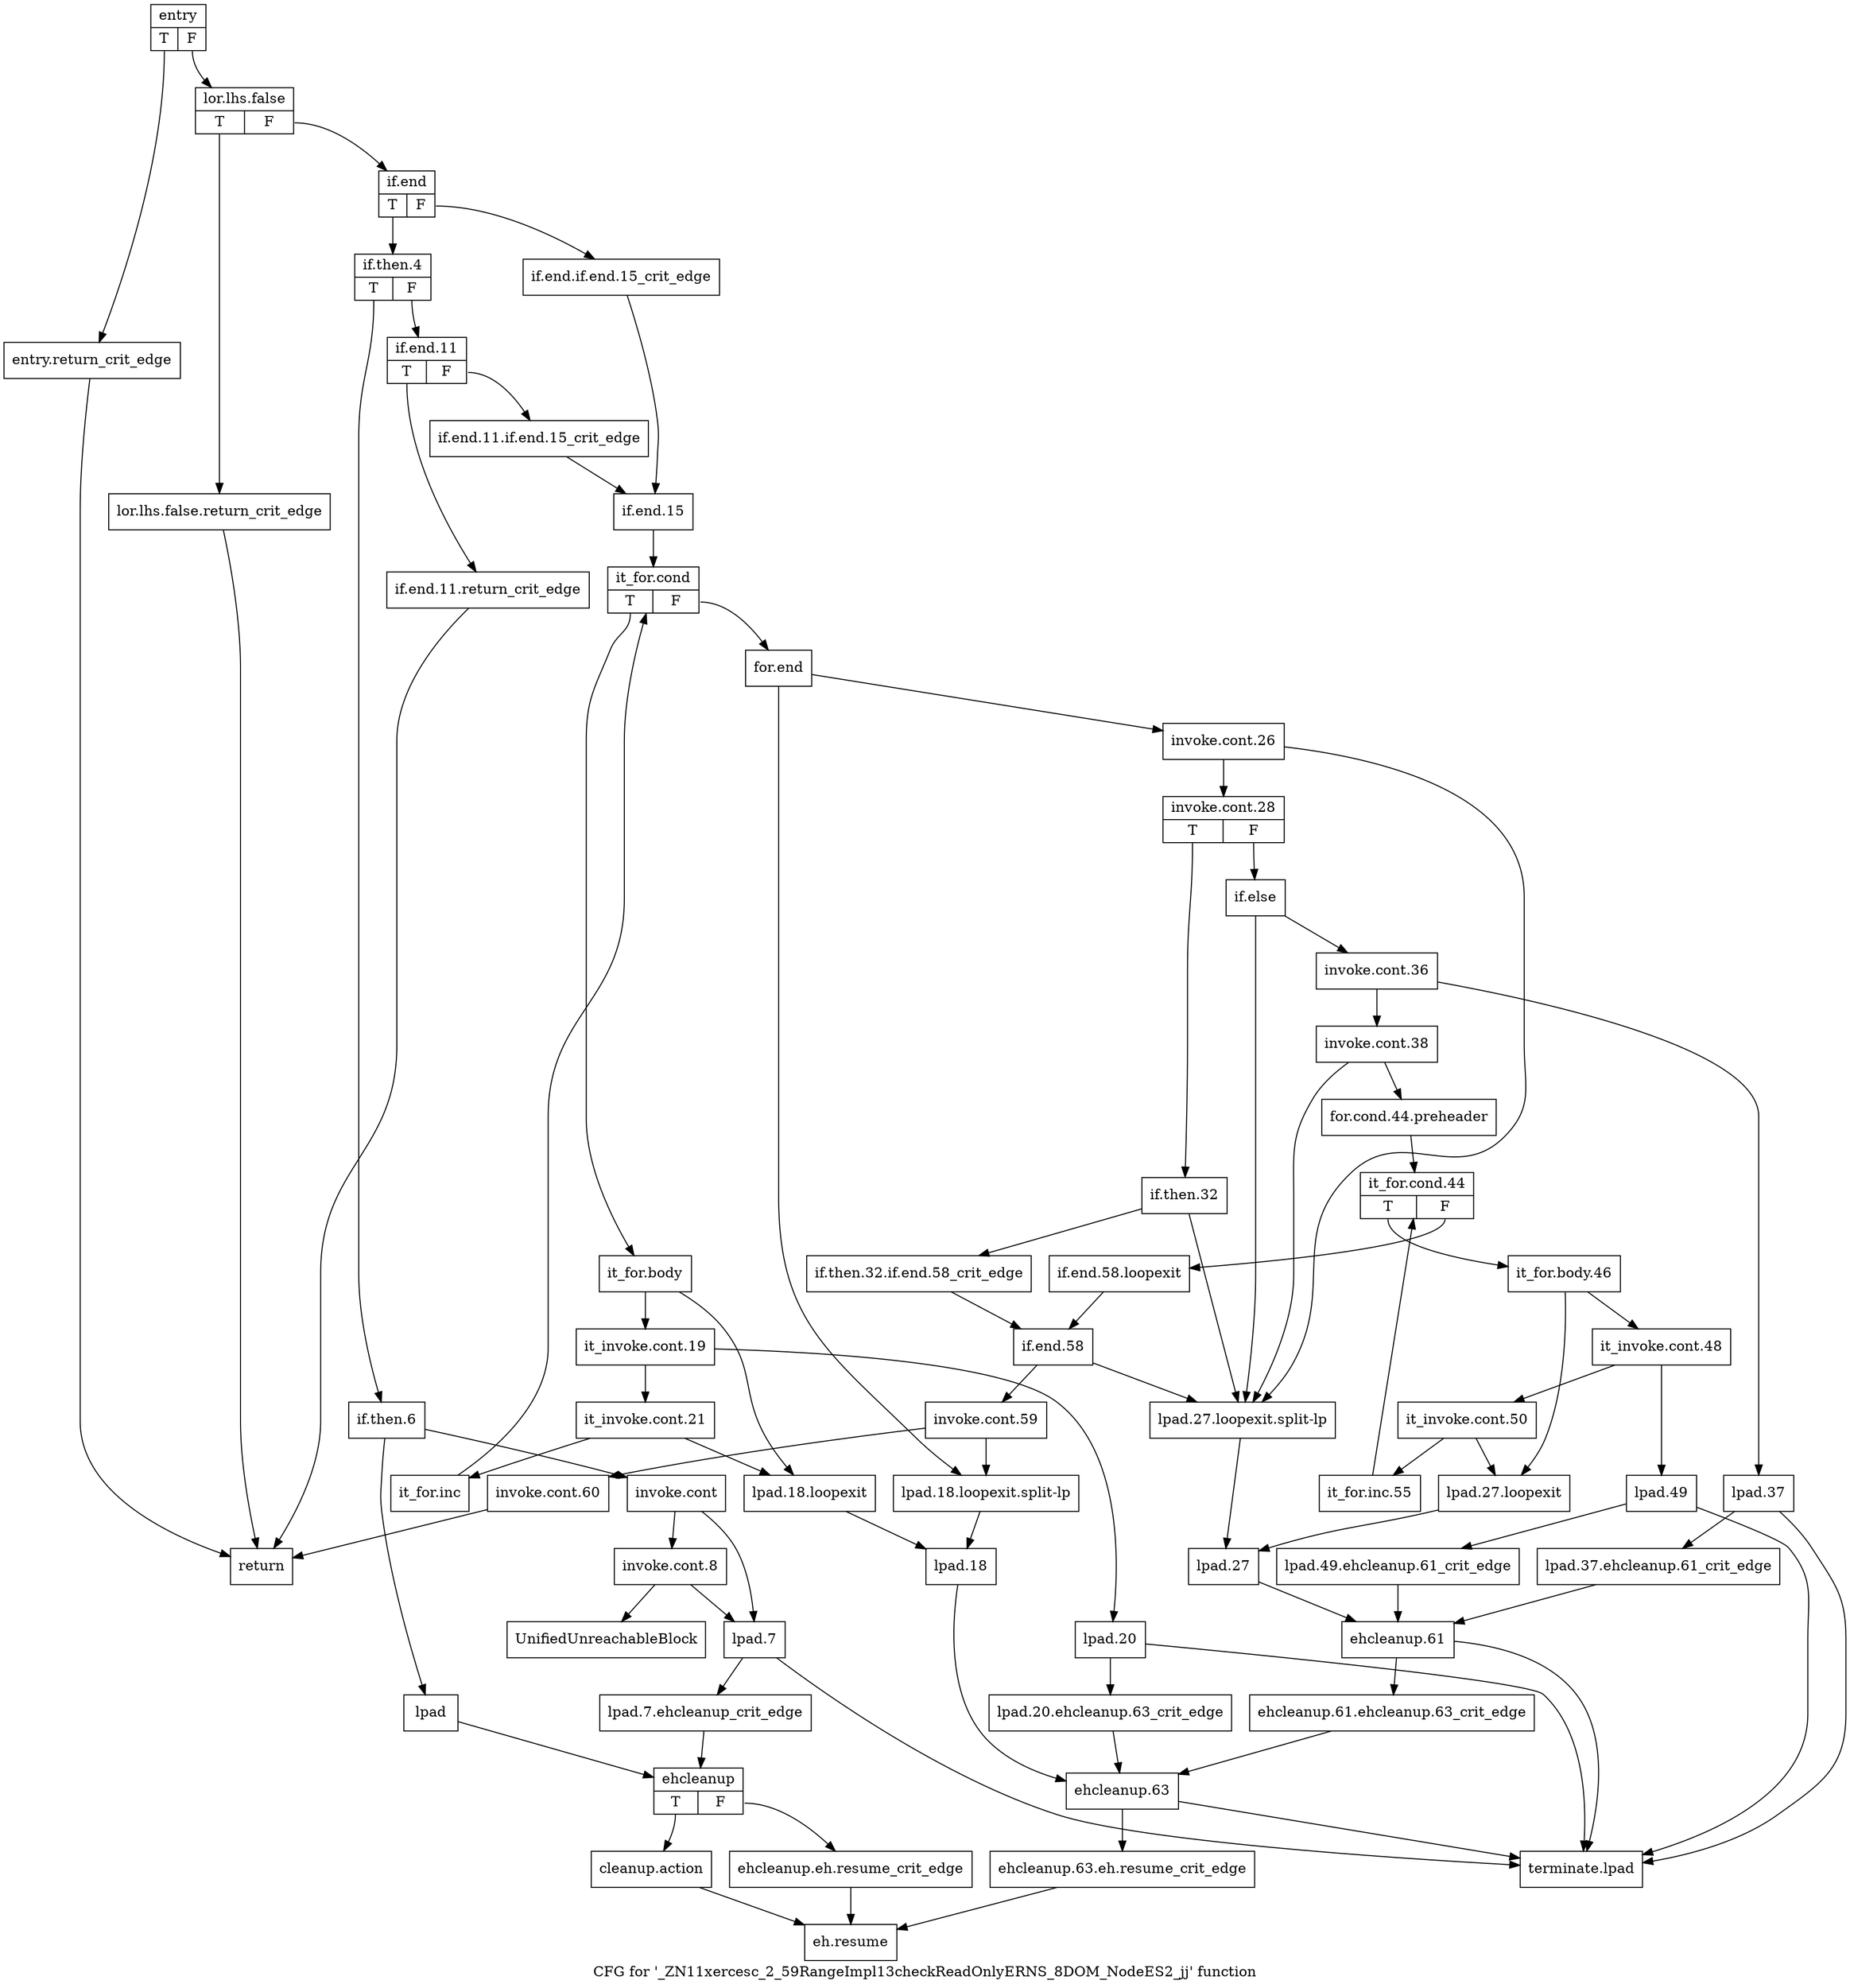 digraph "CFG for '_ZN11xercesc_2_59RangeImpl13checkReadOnlyERNS_8DOM_NodeES2_jj' function" {
	label="CFG for '_ZN11xercesc_2_59RangeImpl13checkReadOnlyERNS_8DOM_NodeES2_jj' function";

	Node0x3d870a0 [shape=record,label="{entry|{<s0>T|<s1>F}}"];
	Node0x3d870a0:s0 -> Node0x3d870f0;
	Node0x3d870a0:s1 -> Node0x3d87140;
	Node0x3d870f0 [shape=record,label="{entry.return_crit_edge}"];
	Node0x3d870f0 -> Node0x3d94230;
	Node0x3d87140 [shape=record,label="{lor.lhs.false|{<s0>T|<s1>F}}"];
	Node0x3d87140:s0 -> Node0x3d87190;
	Node0x3d87140:s1 -> Node0x3d93240;
	Node0x3d87190 [shape=record,label="{lor.lhs.false.return_crit_edge}"];
	Node0x3d87190 -> Node0x3d94230;
	Node0x3d93240 [shape=record,label="{if.end|{<s0>T|<s1>F}}"];
	Node0x3d93240:s0 -> Node0x3d932e0;
	Node0x3d93240:s1 -> Node0x3d93290;
	Node0x3d93290 [shape=record,label="{if.end.if.end.15_crit_edge}"];
	Node0x3d93290 -> Node0x3d936f0;
	Node0x3d932e0 [shape=record,label="{if.then.4|{<s0>T|<s1>F}}"];
	Node0x3d932e0:s0 -> Node0x3d93330;
	Node0x3d932e0:s1 -> Node0x3d93600;
	Node0x3d93330 [shape=record,label="{if.then.6}"];
	Node0x3d93330 -> Node0x3d93380;
	Node0x3d93330 -> Node0x3d93420;
	Node0x3d93380 [shape=record,label="{invoke.cont}"];
	Node0x3d93380 -> Node0x3d933d0;
	Node0x3d93380 -> Node0x3d93470;
	Node0x3d933d0 [shape=record,label="{invoke.cont.8}"];
	Node0x3d933d0 -> Node0x3d94460;
	Node0x3d933d0 -> Node0x3d93470;
	Node0x3d93420 [shape=record,label="{lpad}"];
	Node0x3d93420 -> Node0x3d93510;
	Node0x3d93470 [shape=record,label="{lpad.7}"];
	Node0x3d93470 -> Node0x3d934c0;
	Node0x3d93470 -> Node0x3d94410;
	Node0x3d934c0 [shape=record,label="{lpad.7.ehcleanup_crit_edge}"];
	Node0x3d934c0 -> Node0x3d93510;
	Node0x3d93510 [shape=record,label="{ehcleanup|{<s0>T|<s1>F}}"];
	Node0x3d93510:s0 -> Node0x3d935b0;
	Node0x3d93510:s1 -> Node0x3d93560;
	Node0x3d93560 [shape=record,label="{ehcleanup.eh.resume_crit_edge}"];
	Node0x3d93560 -> Node0x3d943c0;
	Node0x3d935b0 [shape=record,label="{cleanup.action}"];
	Node0x3d935b0 -> Node0x3d943c0;
	Node0x3d93600 [shape=record,label="{if.end.11|{<s0>T|<s1>F}}"];
	Node0x3d93600:s0 -> Node0x3d936a0;
	Node0x3d93600:s1 -> Node0x3d93650;
	Node0x3d93650 [shape=record,label="{if.end.11.if.end.15_crit_edge}"];
	Node0x3d93650 -> Node0x3d936f0;
	Node0x3d936a0 [shape=record,label="{if.end.11.return_crit_edge}"];
	Node0x3d936a0 -> Node0x3d94230;
	Node0x3d936f0 [shape=record,label="{if.end.15}"];
	Node0x3d936f0 -> Node0x3d93740;
	Node0x3d93740 [shape=record,label="{it_for.cond|{<s0>T|<s1>F}}"];
	Node0x3d93740:s0 -> Node0x3d93790;
	Node0x3d93740:s1 -> Node0x3d93a60;
	Node0x3d93790 [shape=record,label="{it_for.body}"];
	Node0x3d93790 -> Node0x3d937e0;
	Node0x3d93790 -> Node0x3d938d0;
	Node0x3d937e0 [shape=record,label="{it_invoke.cont.19}"];
	Node0x3d937e0 -> Node0x3d93830;
	Node0x3d937e0 -> Node0x3d939c0;
	Node0x3d93830 [shape=record,label="{it_invoke.cont.21}"];
	Node0x3d93830 -> Node0x3d93880;
	Node0x3d93830 -> Node0x3d938d0;
	Node0x3d93880 [shape=record,label="{it_for.inc}"];
	Node0x3d93880 -> Node0x3d93740;
	Node0x3d938d0 [shape=record,label="{lpad.18.loopexit}"];
	Node0x3d938d0 -> Node0x3d93970;
	Node0x3d93920 [shape=record,label="{lpad.18.loopexit.split-lp}"];
	Node0x3d93920 -> Node0x3d93970;
	Node0x3d93970 [shape=record,label="{lpad.18}"];
	Node0x3d93970 -> Node0x3d94320;
	Node0x3d939c0 [shape=record,label="{lpad.20}"];
	Node0x3d939c0 -> Node0x3d93a10;
	Node0x3d939c0 -> Node0x3d94410;
	Node0x3d93a10 [shape=record,label="{lpad.20.ehcleanup.63_crit_edge}"];
	Node0x3d93a10 -> Node0x3d94320;
	Node0x3d93a60 [shape=record,label="{for.end}"];
	Node0x3d93a60 -> Node0x3d93ab0;
	Node0x3d93a60 -> Node0x3d93920;
	Node0x3d93ab0 [shape=record,label="{invoke.cont.26}"];
	Node0x3d93ab0 -> Node0x3d93b00;
	Node0x3d93ab0 -> Node0x3d93c40;
	Node0x3d93b00 [shape=record,label="{invoke.cont.28|{<s0>T|<s1>F}}"];
	Node0x3d93b00:s0 -> Node0x3d93b50;
	Node0x3d93b00:s1 -> Node0x3d93ce0;
	Node0x3d93b50 [shape=record,label="{if.then.32}"];
	Node0x3d93b50 -> Node0x3d93ba0;
	Node0x3d93b50 -> Node0x3d93c40;
	Node0x3d93ba0 [shape=record,label="{if.then.32.if.end.58_crit_edge}"];
	Node0x3d93ba0 -> Node0x3d94140;
	Node0x3d93bf0 [shape=record,label="{lpad.27.loopexit}"];
	Node0x3d93bf0 -> Node0x3d93c90;
	Node0x3d93c40 [shape=record,label="{lpad.27.loopexit.split-lp}"];
	Node0x3d93c40 -> Node0x3d93c90;
	Node0x3d93c90 [shape=record,label="{lpad.27}"];
	Node0x3d93c90 -> Node0x3d94280;
	Node0x3d93ce0 [shape=record,label="{if.else}"];
	Node0x3d93ce0 -> Node0x3d93d30;
	Node0x3d93ce0 -> Node0x3d93c40;
	Node0x3d93d30 [shape=record,label="{invoke.cont.36}"];
	Node0x3d93d30 -> Node0x3d93d80;
	Node0x3d93d30 -> Node0x3d93fb0;
	Node0x3d93d80 [shape=record,label="{invoke.cont.38}"];
	Node0x3d93d80 -> Node0x3d93dd0;
	Node0x3d93d80 -> Node0x3d93c40;
	Node0x3d93dd0 [shape=record,label="{for.cond.44.preheader}"];
	Node0x3d93dd0 -> Node0x3d93e20;
	Node0x3d93e20 [shape=record,label="{it_for.cond.44|{<s0>T|<s1>F}}"];
	Node0x3d93e20:s0 -> Node0x3d93e70;
	Node0x3d93e20:s1 -> Node0x3d940f0;
	Node0x3d93e70 [shape=record,label="{it_for.body.46}"];
	Node0x3d93e70 -> Node0x3d93ec0;
	Node0x3d93e70 -> Node0x3d93bf0;
	Node0x3d93ec0 [shape=record,label="{it_invoke.cont.48}"];
	Node0x3d93ec0 -> Node0x3d93f10;
	Node0x3d93ec0 -> Node0x3d94050;
	Node0x3d93f10 [shape=record,label="{it_invoke.cont.50}"];
	Node0x3d93f10 -> Node0x3d93f60;
	Node0x3d93f10 -> Node0x3d93bf0;
	Node0x3d93f60 [shape=record,label="{it_for.inc.55}"];
	Node0x3d93f60 -> Node0x3d93e20;
	Node0x3d93fb0 [shape=record,label="{lpad.37}"];
	Node0x3d93fb0 -> Node0x3d94000;
	Node0x3d93fb0 -> Node0x3d94410;
	Node0x3d94000 [shape=record,label="{lpad.37.ehcleanup.61_crit_edge}"];
	Node0x3d94000 -> Node0x3d94280;
	Node0x3d94050 [shape=record,label="{lpad.49}"];
	Node0x3d94050 -> Node0x3d940a0;
	Node0x3d94050 -> Node0x3d94410;
	Node0x3d940a0 [shape=record,label="{lpad.49.ehcleanup.61_crit_edge}"];
	Node0x3d940a0 -> Node0x3d94280;
	Node0x3d940f0 [shape=record,label="{if.end.58.loopexit}"];
	Node0x3d940f0 -> Node0x3d94140;
	Node0x3d94140 [shape=record,label="{if.end.58}"];
	Node0x3d94140 -> Node0x3d94190;
	Node0x3d94140 -> Node0x3d93c40;
	Node0x3d94190 [shape=record,label="{invoke.cont.59}"];
	Node0x3d94190 -> Node0x3d941e0;
	Node0x3d94190 -> Node0x3d93920;
	Node0x3d941e0 [shape=record,label="{invoke.cont.60}"];
	Node0x3d941e0 -> Node0x3d94230;
	Node0x3d94230 [shape=record,label="{return}"];
	Node0x3d94280 [shape=record,label="{ehcleanup.61}"];
	Node0x3d94280 -> Node0x3d942d0;
	Node0x3d94280 -> Node0x3d94410;
	Node0x3d942d0 [shape=record,label="{ehcleanup.61.ehcleanup.63_crit_edge}"];
	Node0x3d942d0 -> Node0x3d94320;
	Node0x3d94320 [shape=record,label="{ehcleanup.63}"];
	Node0x3d94320 -> Node0x3d94370;
	Node0x3d94320 -> Node0x3d94410;
	Node0x3d94370 [shape=record,label="{ehcleanup.63.eh.resume_crit_edge}"];
	Node0x3d94370 -> Node0x3d943c0;
	Node0x3d943c0 [shape=record,label="{eh.resume}"];
	Node0x3d94410 [shape=record,label="{terminate.lpad}"];
	Node0x3d94460 [shape=record,label="{UnifiedUnreachableBlock}"];
}
